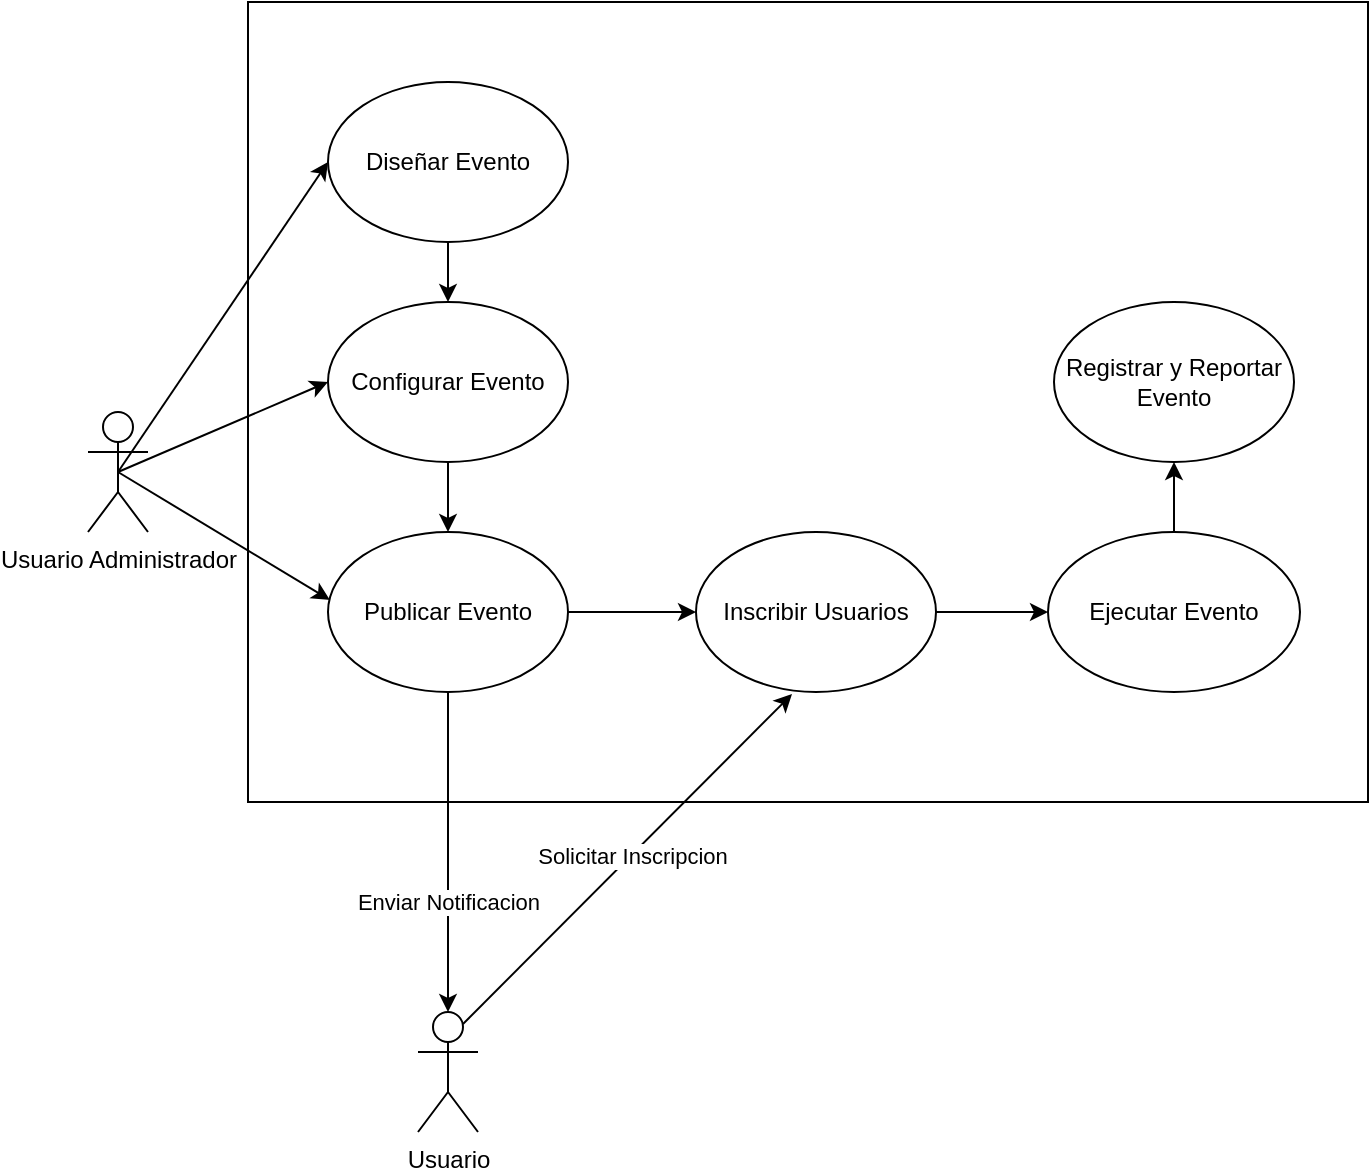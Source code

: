 <mxfile version="24.7.12">
  <diagram name="Página-1" id="qIUm-NXkEGmmr5HEpveH">
    <mxGraphModel grid="1" page="1" gridSize="10" guides="1" tooltips="1" connect="1" arrows="1" fold="1" pageScale="1" pageWidth="827" pageHeight="1169" math="0" shadow="0">
      <root>
        <mxCell id="0" />
        <mxCell id="1" parent="0" />
        <mxCell id="wsyl__wpP291152e83Fh-2" value="&lt;div&gt;&lt;br&gt;&lt;/div&gt;" style="rounded=0;whiteSpace=wrap;html=1;" vertex="1" parent="1">
          <mxGeometry x="130" y="20" width="560" height="400" as="geometry" />
        </mxCell>
        <mxCell id="wsyl__wpP291152e83Fh-1" value="Usuario Administrador" style="shape=umlActor;verticalLabelPosition=bottom;verticalAlign=top;html=1;outlineConnect=0;" vertex="1" parent="1">
          <mxGeometry x="50" y="225" width="30" height="60" as="geometry" />
        </mxCell>
        <mxCell id="QN4ErK6hGuZmT8oQT1Es-2" style="edgeStyle=orthogonalEdgeStyle;rounded=0;orthogonalLoop=1;jettySize=auto;html=1;entryX=0.5;entryY=0;entryDx=0;entryDy=0;" edge="1" parent="1" source="wsyl__wpP291152e83Fh-5" target="wsyl__wpP291152e83Fh-6">
          <mxGeometry relative="1" as="geometry" />
        </mxCell>
        <mxCell id="wsyl__wpP291152e83Fh-5" value="Diseñar Evento" style="ellipse;whiteSpace=wrap;html=1;" vertex="1" parent="1">
          <mxGeometry x="170" y="60" width="120" height="80" as="geometry" />
        </mxCell>
        <mxCell id="QN4ErK6hGuZmT8oQT1Es-6" style="edgeStyle=orthogonalEdgeStyle;rounded=0;orthogonalLoop=1;jettySize=auto;html=1;entryX=0.5;entryY=0;entryDx=0;entryDy=0;" edge="1" parent="1" source="wsyl__wpP291152e83Fh-6" target="QN4ErK6hGuZmT8oQT1Es-5">
          <mxGeometry relative="1" as="geometry" />
        </mxCell>
        <mxCell id="wsyl__wpP291152e83Fh-6" value="Configurar Evento" style="ellipse;whiteSpace=wrap;html=1;" vertex="1" parent="1">
          <mxGeometry x="170" y="170" width="120" height="80" as="geometry" />
        </mxCell>
        <mxCell id="syUm3DsR0cCa5fwL_SAr-6" value="Usuario" style="shape=umlActor;verticalLabelPosition=bottom;verticalAlign=top;html=1;outlineConnect=0;" vertex="1" parent="1">
          <mxGeometry x="215" y="525" width="30" height="60" as="geometry" />
        </mxCell>
        <mxCell id="QN4ErK6hGuZmT8oQT1Es-1" value="" style="endArrow=classic;html=1;rounded=0;exitX=0.5;exitY=0.5;exitDx=0;exitDy=0;exitPerimeter=0;entryX=0;entryY=0.5;entryDx=0;entryDy=0;" edge="1" parent="1" source="wsyl__wpP291152e83Fh-1" target="wsyl__wpP291152e83Fh-5">
          <mxGeometry width="50" height="50" relative="1" as="geometry">
            <mxPoint x="390" y="410" as="sourcePoint" />
            <mxPoint x="440" y="360" as="targetPoint" />
          </mxGeometry>
        </mxCell>
        <mxCell id="QN4ErK6hGuZmT8oQT1Es-4" value="" style="endArrow=classic;html=1;rounded=0;exitX=0.5;exitY=0.5;exitDx=0;exitDy=0;exitPerimeter=0;entryX=0;entryY=0.5;entryDx=0;entryDy=0;" edge="1" parent="1" source="wsyl__wpP291152e83Fh-1" target="wsyl__wpP291152e83Fh-6">
          <mxGeometry width="50" height="50" relative="1" as="geometry">
            <mxPoint x="390" y="410" as="sourcePoint" />
            <mxPoint x="440" y="360" as="targetPoint" />
          </mxGeometry>
        </mxCell>
        <mxCell id="QN4ErK6hGuZmT8oQT1Es-9" style="edgeStyle=orthogonalEdgeStyle;rounded=0;orthogonalLoop=1;jettySize=auto;html=1;entryX=0;entryY=0.5;entryDx=0;entryDy=0;" edge="1" parent="1" source="QN4ErK6hGuZmT8oQT1Es-5" target="QN4ErK6hGuZmT8oQT1Es-8">
          <mxGeometry relative="1" as="geometry" />
        </mxCell>
        <mxCell id="QN4ErK6hGuZmT8oQT1Es-5" value="Publicar Evento" style="ellipse;whiteSpace=wrap;html=1;" vertex="1" parent="1">
          <mxGeometry x="170" y="285" width="120" height="80" as="geometry" />
        </mxCell>
        <mxCell id="QN4ErK6hGuZmT8oQT1Es-7" value="" style="endArrow=classic;html=1;rounded=0;exitX=0.5;exitY=0.5;exitDx=0;exitDy=0;exitPerimeter=0;entryX=0.008;entryY=0.425;entryDx=0;entryDy=0;entryPerimeter=0;" edge="1" parent="1" source="wsyl__wpP291152e83Fh-1" target="QN4ErK6hGuZmT8oQT1Es-5">
          <mxGeometry width="50" height="50" relative="1" as="geometry">
            <mxPoint x="390" y="410" as="sourcePoint" />
            <mxPoint x="440" y="360" as="targetPoint" />
          </mxGeometry>
        </mxCell>
        <mxCell id="QN4ErK6hGuZmT8oQT1Es-15" style="edgeStyle=orthogonalEdgeStyle;rounded=0;orthogonalLoop=1;jettySize=auto;html=1;entryX=0;entryY=0.5;entryDx=0;entryDy=0;" edge="1" parent="1" source="QN4ErK6hGuZmT8oQT1Es-8" target="QN4ErK6hGuZmT8oQT1Es-14">
          <mxGeometry relative="1" as="geometry" />
        </mxCell>
        <mxCell id="QN4ErK6hGuZmT8oQT1Es-8" value="Inscribir Usuarios" style="ellipse;whiteSpace=wrap;html=1;" vertex="1" parent="1">
          <mxGeometry x="354" y="285" width="120" height="80" as="geometry" />
        </mxCell>
        <mxCell id="QN4ErK6hGuZmT8oQT1Es-10" style="edgeStyle=orthogonalEdgeStyle;rounded=0;orthogonalLoop=1;jettySize=auto;html=1;entryX=0.5;entryY=0;entryDx=0;entryDy=0;entryPerimeter=0;" edge="1" parent="1" source="QN4ErK6hGuZmT8oQT1Es-5" target="syUm3DsR0cCa5fwL_SAr-6">
          <mxGeometry relative="1" as="geometry" />
        </mxCell>
        <mxCell id="QN4ErK6hGuZmT8oQT1Es-11" value="Enviar Notificacion" style="edgeLabel;html=1;align=center;verticalAlign=middle;resizable=0;points=[];" connectable="0" vertex="1" parent="QN4ErK6hGuZmT8oQT1Es-10">
          <mxGeometry x="0.312" relative="1" as="geometry">
            <mxPoint as="offset" />
          </mxGeometry>
        </mxCell>
        <mxCell id="QN4ErK6hGuZmT8oQT1Es-12" value="" style="endArrow=classic;html=1;rounded=0;exitX=0.75;exitY=0.1;exitDx=0;exitDy=0;exitPerimeter=0;entryX=0.4;entryY=1.013;entryDx=0;entryDy=0;entryPerimeter=0;" edge="1" parent="1" source="syUm3DsR0cCa5fwL_SAr-6" target="QN4ErK6hGuZmT8oQT1Es-8">
          <mxGeometry width="50" height="50" relative="1" as="geometry">
            <mxPoint x="390" y="410" as="sourcePoint" />
            <mxPoint x="440" y="360" as="targetPoint" />
          </mxGeometry>
        </mxCell>
        <mxCell id="QN4ErK6hGuZmT8oQT1Es-13" value="Solicitar Inscripcion" style="edgeLabel;html=1;align=center;verticalAlign=middle;resizable=0;points=[];" connectable="0" vertex="1" parent="QN4ErK6hGuZmT8oQT1Es-12">
          <mxGeometry x="0.019" y="1" relative="1" as="geometry">
            <mxPoint x="1" as="offset" />
          </mxGeometry>
        </mxCell>
        <mxCell id="QN4ErK6hGuZmT8oQT1Es-17" style="edgeStyle=orthogonalEdgeStyle;rounded=0;orthogonalLoop=1;jettySize=auto;html=1;entryX=0.5;entryY=1;entryDx=0;entryDy=0;" edge="1" parent="1" source="QN4ErK6hGuZmT8oQT1Es-14" target="QN4ErK6hGuZmT8oQT1Es-16">
          <mxGeometry relative="1" as="geometry" />
        </mxCell>
        <mxCell id="QN4ErK6hGuZmT8oQT1Es-14" value="Ejecutar Evento" style="ellipse;whiteSpace=wrap;html=1;" vertex="1" parent="1">
          <mxGeometry x="530" y="285" width="126" height="80" as="geometry" />
        </mxCell>
        <mxCell id="QN4ErK6hGuZmT8oQT1Es-16" value="Registrar y Reportar Evento" style="ellipse;whiteSpace=wrap;html=1;" vertex="1" parent="1">
          <mxGeometry x="533" y="170" width="120" height="80" as="geometry" />
        </mxCell>
      </root>
    </mxGraphModel>
  </diagram>
</mxfile>
